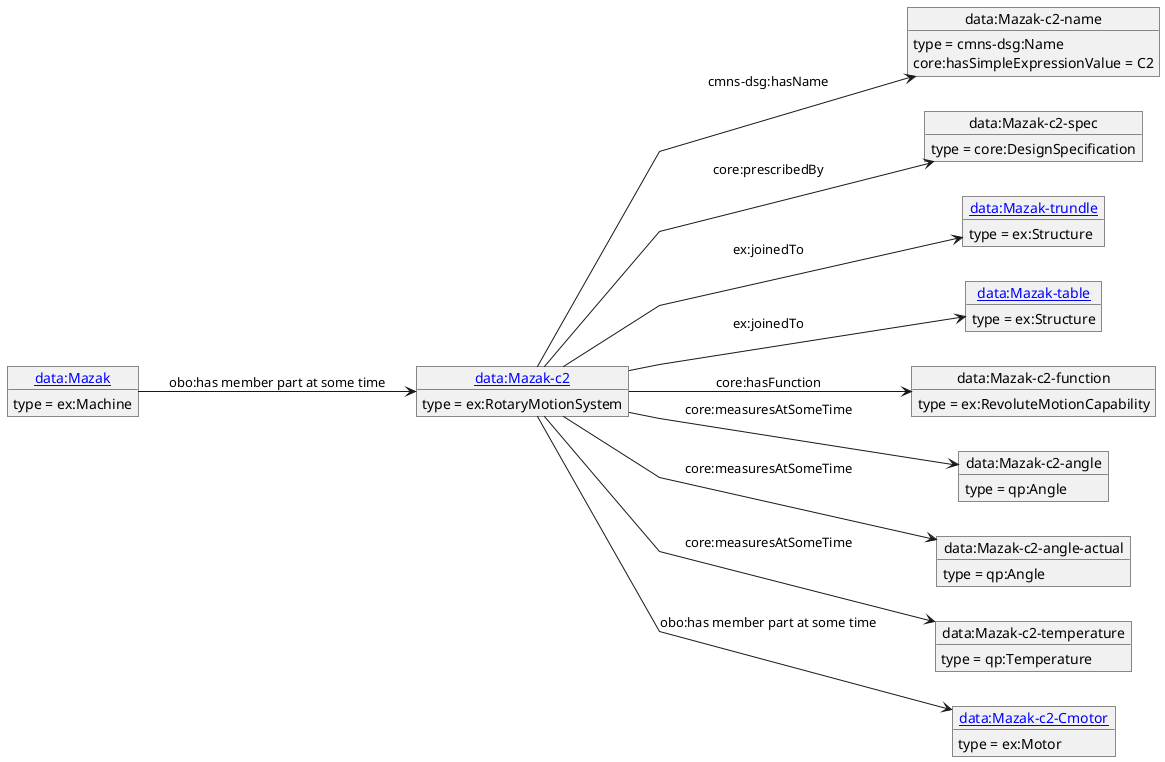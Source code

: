 @startuml
skinparam linetype polyline
left to right direction
object "[[./Mazak-c2.html data:Mazak-c2]]" as o1 {
 type = ex:RotaryMotionSystem
 }
object "data:Mazak-c2-name" as o2 {
 type = cmns-dsg:Name
 }
object "data:Mazak-c2-spec" as o3 {
 type = core:DesignSpecification
 }
object "[[./Mazak-trundle.html data:Mazak-trundle]]" as o4 {
 type = ex:Structure
 }
object "[[./Mazak-table.html data:Mazak-table]]" as o5 {
 type = ex:Structure
 }
object "data:Mazak-c2-function" as o6 {
 type = ex:RevoluteMotionCapability
 }
object "data:Mazak-c2-angle" as o7 {
 type = qp:Angle
 }
object "data:Mazak-c2-angle-actual" as o8 {
 type = qp:Angle
 }
object "data:Mazak-c2-temperature" as o9 {
 type = qp:Temperature
 }
object "[[./Mazak-c2-Cmotor.html data:Mazak-c2-Cmotor]]" as o10 {
 type = ex:Motor
 }
object "[[./Mazak.html data:Mazak]]" as o11 {
 type = ex:Machine
 }
o1 --> o2 : cmns-dsg:hasName
o2 : core:hasSimpleExpressionValue = C2
o1 --> o3 : core:prescribedBy
o1 --> o4 : ex:joinedTo
o1 --> o5 : ex:joinedTo
o1 --> o6 : core:hasFunction
o1 --> o7 : core:measuresAtSomeTime
o1 --> o8 : core:measuresAtSomeTime
o1 --> o9 : core:measuresAtSomeTime
o1 --> o10 : obo:has member part at some time
o11 --> o1 : obo:has member part at some time
@enduml
